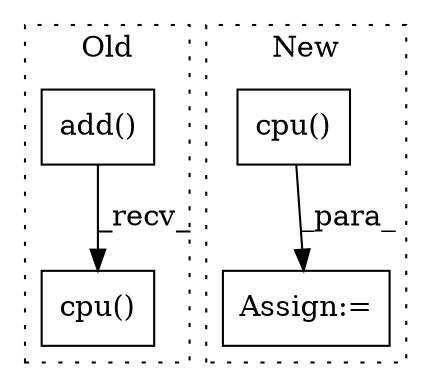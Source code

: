 digraph G {
subgraph cluster0 {
1 [label="add()" a="75" s="1830,1873" l="11,1" shape="box"];
4 [label="cpu()" a="75" s="1818" l="132" shape="box"];
label = "Old";
style="dotted";
}
subgraph cluster1 {
2 [label="cpu()" a="75" s="2834" l="14" shape="box"];
3 [label="Assign:=" a="68" s="2831" l="3" shape="box"];
label = "New";
style="dotted";
}
1 -> 4 [label="_recv_"];
2 -> 3 [label="_para_"];
}